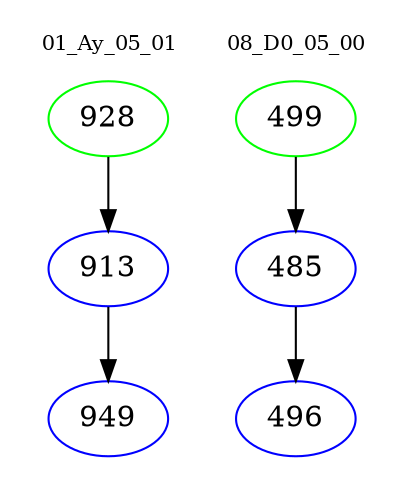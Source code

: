 digraph{
subgraph cluster_0 {
color = white
label = "01_Ay_05_01";
fontsize=10;
T0_928 [label="928", color="green"]
T0_928 -> T0_913 [color="black"]
T0_913 [label="913", color="blue"]
T0_913 -> T0_949 [color="black"]
T0_949 [label="949", color="blue"]
}
subgraph cluster_1 {
color = white
label = "08_D0_05_00";
fontsize=10;
T1_499 [label="499", color="green"]
T1_499 -> T1_485 [color="black"]
T1_485 [label="485", color="blue"]
T1_485 -> T1_496 [color="black"]
T1_496 [label="496", color="blue"]
}
}
